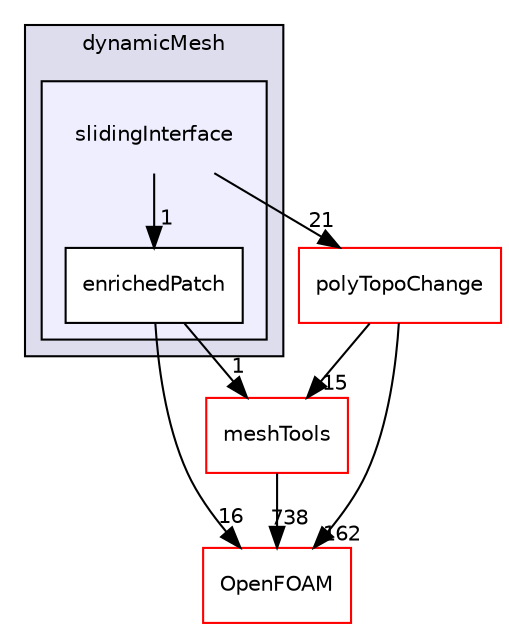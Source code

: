 digraph "src/dynamicMesh/slidingInterface" {
  bgcolor=transparent;
  compound=true
  node [ fontsize="10", fontname="Helvetica"];
  edge [ labelfontsize="10", labelfontname="Helvetica"];
  subgraph clusterdir_63742796c427c97a292c80f7db71da36 {
    graph [ bgcolor="#ddddee", pencolor="black", label="dynamicMesh" fontname="Helvetica", fontsize="10", URL="dir_63742796c427c97a292c80f7db71da36.html"]
  subgraph clusterdir_1d2f54cf14ad69ed11cf68cc98710746 {
    graph [ bgcolor="#eeeeff", pencolor="black", label="" URL="dir_1d2f54cf14ad69ed11cf68cc98710746.html"];
    dir_1d2f54cf14ad69ed11cf68cc98710746 [shape=plaintext label="slidingInterface"];
    dir_b32e6e72b9a64d0bdeec1bd6eeeaf2e1 [shape=box label="enrichedPatch" color="black" fillcolor="white" style="filled" URL="dir_b32e6e72b9a64d0bdeec1bd6eeeaf2e1.html"];
  }
  }
  dir_ae30ad0bef50cf391b24c614251bb9fd [shape=box label="meshTools" color="red" URL="dir_ae30ad0bef50cf391b24c614251bb9fd.html"];
  dir_1dcc9f8d039401a5088c21c8f851d182 [shape=box label="polyTopoChange" color="red" URL="dir_1dcc9f8d039401a5088c21c8f851d182.html"];
  dir_c5473ff19b20e6ec4dfe5c310b3778a8 [shape=box label="OpenFOAM" color="red" URL="dir_c5473ff19b20e6ec4dfe5c310b3778a8.html"];
  dir_ae30ad0bef50cf391b24c614251bb9fd->dir_c5473ff19b20e6ec4dfe5c310b3778a8 [headlabel="738", labeldistance=1.5 headhref="dir_001804_001950.html"];
  dir_b32e6e72b9a64d0bdeec1bd6eeeaf2e1->dir_ae30ad0bef50cf391b24c614251bb9fd [headlabel="1", labeldistance=1.5 headhref="dir_000854_001804.html"];
  dir_b32e6e72b9a64d0bdeec1bd6eeeaf2e1->dir_c5473ff19b20e6ec4dfe5c310b3778a8 [headlabel="16", labeldistance=1.5 headhref="dir_000854_001950.html"];
  dir_1dcc9f8d039401a5088c21c8f851d182->dir_ae30ad0bef50cf391b24c614251bb9fd [headlabel="15", labeldistance=1.5 headhref="dir_000839_001804.html"];
  dir_1dcc9f8d039401a5088c21c8f851d182->dir_c5473ff19b20e6ec4dfe5c310b3778a8 [headlabel="162", labeldistance=1.5 headhref="dir_000839_001950.html"];
  dir_1d2f54cf14ad69ed11cf68cc98710746->dir_b32e6e72b9a64d0bdeec1bd6eeeaf2e1 [headlabel="1", labeldistance=1.5 headhref="dir_000853_000854.html"];
  dir_1d2f54cf14ad69ed11cf68cc98710746->dir_1dcc9f8d039401a5088c21c8f851d182 [headlabel="21", labeldistance=1.5 headhref="dir_000853_000839.html"];
}
